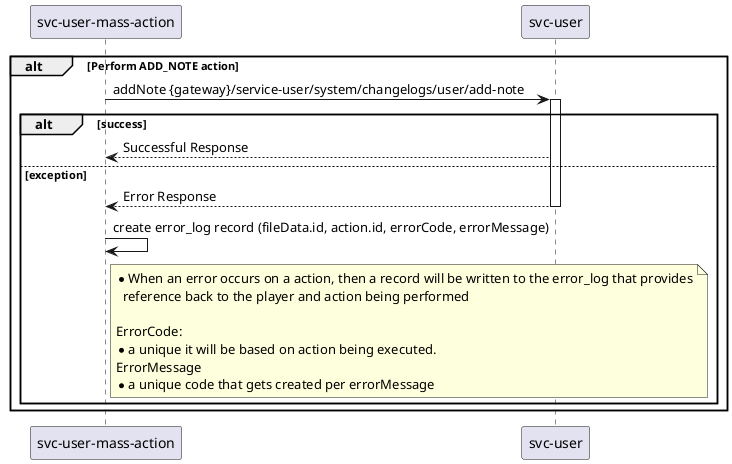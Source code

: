 .Mass Action Add Note
[plantuml]
----
@startuml
'https://plantuml.com/sequence-diagram

participant  "svc-user-mass-action" as usermassaction
participant "svc-user" as user

alt Perform ADD_NOTE action
    usermassaction->user:addNote {gateway}/service-user/system/changelogs/user/add-note
    activate user
    alt success
        user-->usermassaction: Successful Response
    else exception
        user-->usermassaction: Error Response
        deactivate user
        usermassaction->usermassaction: create error_log record (fileData.id, action.id, errorCode, errorMessage)
        note right of usermassaction
            * When an error occurs on a action, then a record will be written to the error_log that provides
              reference back to the player and action being performed

            ErrorCode:
            * a unique it will be based on action being executed.
            ErrorMessage
            * a unique code that gets created per errorMessage
        end note
    end
end

@enduml
----
